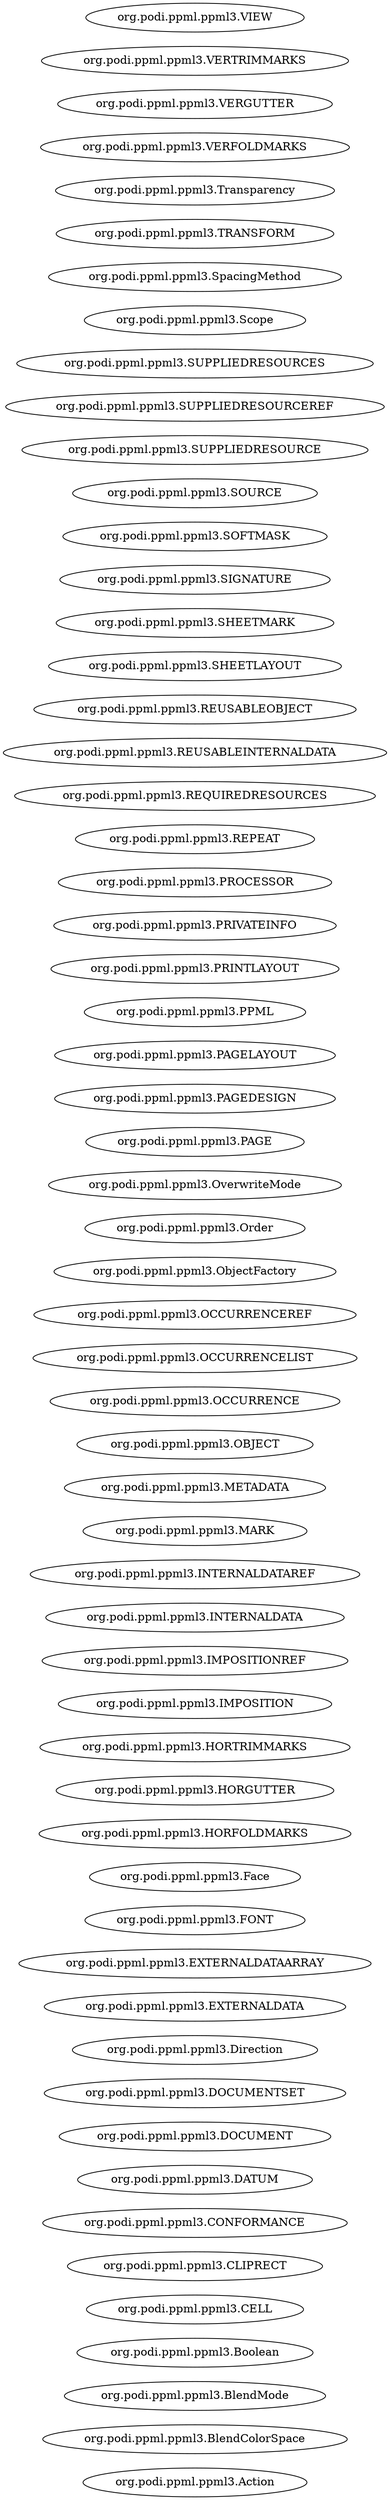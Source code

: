 digraph dependencyGraph {
 concentrate=true;
 rankdir="LR"; 
ranksep="2.0";
"org.podi.ppml.ppml3.Action"; 
"org.podi.ppml.ppml3.BlendColorSpace"; 
"org.podi.ppml.ppml3.BlendMode"; 
"org.podi.ppml.ppml3.Boolean"; 
"org.podi.ppml.ppml3.CELL"; 
"org.podi.ppml.ppml3.CLIPRECT"; 
"org.podi.ppml.ppml3.CONFORMANCE"; 
"org.podi.ppml.ppml3.DATUM"; 
"org.podi.ppml.ppml3.DOCUMENT"; 
"org.podi.ppml.ppml3.DOCUMENTSET"; 
"org.podi.ppml.ppml3.Direction"; 
"org.podi.ppml.ppml3.EXTERNALDATA"; 
"org.podi.ppml.ppml3.EXTERNALDATAARRAY"; 
"org.podi.ppml.ppml3.FONT"; 
"org.podi.ppml.ppml3.Face"; 
"org.podi.ppml.ppml3.HORFOLDMARKS"; 
"org.podi.ppml.ppml3.HORGUTTER"; 
"org.podi.ppml.ppml3.HORTRIMMARKS"; 
"org.podi.ppml.ppml3.IMPOSITION"; 
"org.podi.ppml.ppml3.IMPOSITIONREF"; 
"org.podi.ppml.ppml3.INTERNALDATA"; 
"org.podi.ppml.ppml3.INTERNALDATAREF"; 
"org.podi.ppml.ppml3.MARK"; 
"org.podi.ppml.ppml3.METADATA"; 
"org.podi.ppml.ppml3.OBJECT"; 
"org.podi.ppml.ppml3.OCCURRENCE"; 
"org.podi.ppml.ppml3.OCCURRENCELIST"; 
"org.podi.ppml.ppml3.OCCURRENCEREF"; 
"org.podi.ppml.ppml3.ObjectFactory"; 
"org.podi.ppml.ppml3.Order"; 
"org.podi.ppml.ppml3.OverwriteMode"; 
"org.podi.ppml.ppml3.PAGE"; 
"org.podi.ppml.ppml3.PAGEDESIGN"; 
"org.podi.ppml.ppml3.PAGELAYOUT"; 
"org.podi.ppml.ppml3.PPML"; 
"org.podi.ppml.ppml3.PRINTLAYOUT"; 
"org.podi.ppml.ppml3.PRIVATEINFO"; 
"org.podi.ppml.ppml3.PROCESSOR"; 
"org.podi.ppml.ppml3.REPEAT"; 
"org.podi.ppml.ppml3.REQUIREDRESOURCES"; 
"org.podi.ppml.ppml3.REUSABLEINTERNALDATA"; 
"org.podi.ppml.ppml3.REUSABLEOBJECT"; 
"org.podi.ppml.ppml3.SHEETLAYOUT"; 
"org.podi.ppml.ppml3.SHEETMARK"; 
"org.podi.ppml.ppml3.SIGNATURE"; 
"org.podi.ppml.ppml3.SOFTMASK"; 
"org.podi.ppml.ppml3.SOURCE"; 
"org.podi.ppml.ppml3.SUPPLIEDRESOURCE"; 
"org.podi.ppml.ppml3.SUPPLIEDRESOURCEREF"; 
"org.podi.ppml.ppml3.SUPPLIEDRESOURCES"; 
"org.podi.ppml.ppml3.Scope"; 
"org.podi.ppml.ppml3.SpacingMethod"; 
"org.podi.ppml.ppml3.TRANSFORM"; 
"org.podi.ppml.ppml3.Transparency"; 
"org.podi.ppml.ppml3.VERFOLDMARKS"; 
"org.podi.ppml.ppml3.VERGUTTER"; 
"org.podi.ppml.ppml3.VERTRIMMARKS"; 
"org.podi.ppml.ppml3.VIEW"; 
}